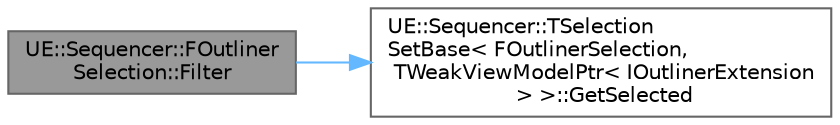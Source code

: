 digraph "UE::Sequencer::FOutlinerSelection::Filter"
{
 // INTERACTIVE_SVG=YES
 // LATEX_PDF_SIZE
  bgcolor="transparent";
  edge [fontname=Helvetica,fontsize=10,labelfontname=Helvetica,labelfontsize=10];
  node [fontname=Helvetica,fontsize=10,shape=box,height=0.2,width=0.4];
  rankdir="LR";
  Node1 [id="Node000001",label="UE::Sequencer::FOutliner\lSelection::Filter",height=0.2,width=0.4,color="gray40", fillcolor="grey60", style="filled", fontcolor="black",tooltip="Filter this selection set based on the specified filter type."];
  Node1 -> Node2 [id="edge1_Node000001_Node000002",color="steelblue1",style="solid",tooltip=" "];
  Node2 [id="Node000002",label="UE::Sequencer::TSelection\lSetBase\< FOutlinerSelection,\l TWeakViewModelPtr\< IOutlinerExtension\l \> \>::GetSelected",height=0.2,width=0.4,color="grey40", fillcolor="white", style="filled",URL="$d4/d0f/classUE_1_1Sequencer_1_1TSelectionSetBase.html#afdf1dd2d0b32168d96dab2778b9d500f",tooltip=" "];
}
